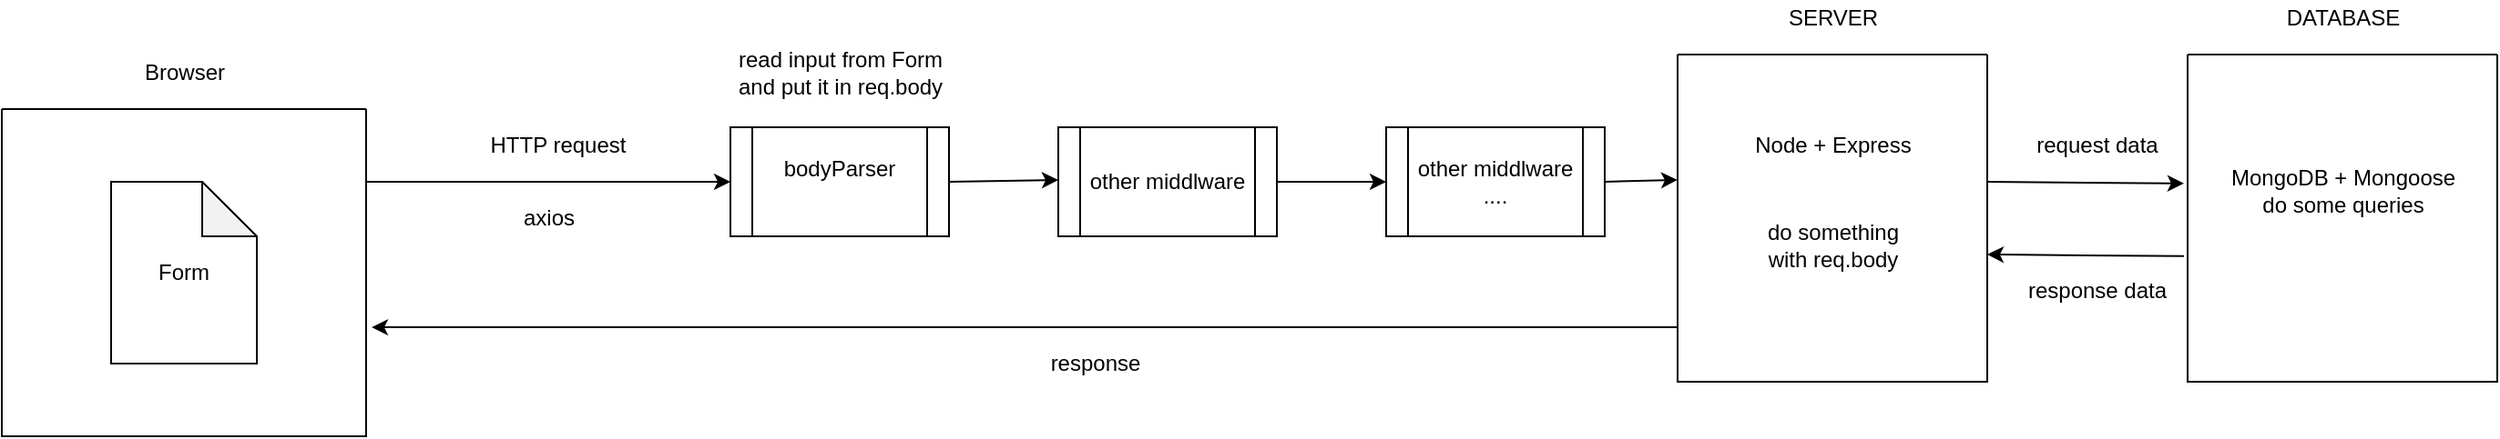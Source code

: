 <mxfile version="14.7.1" type="device"><diagram id="C5RBs43oDa-KdzZeNtuy" name="Page-1"><mxGraphModel dx="868" dy="451" grid="1" gridSize="10" guides="1" tooltips="1" connect="1" arrows="1" fold="1" page="1" pageScale="1" pageWidth="827" pageHeight="1169" math="0" shadow="0"><root><mxCell id="WIyWlLk6GJQsqaUBKTNV-0"/><mxCell id="WIyWlLk6GJQsqaUBKTNV-1" parent="WIyWlLk6GJQsqaUBKTNV-0"/><mxCell id="VZRaEKHrsbWBNOkWkLoe-0" value="" style="swimlane;startSize=0;" vertex="1" parent="WIyWlLk6GJQsqaUBKTNV-1"><mxGeometry x="40" y="80" width="200" height="180" as="geometry"/></mxCell><mxCell id="VZRaEKHrsbWBNOkWkLoe-2" value="Form" style="shape=note;whiteSpace=wrap;html=1;backgroundOutline=1;darkOpacity=0.05;" vertex="1" parent="VZRaEKHrsbWBNOkWkLoe-0"><mxGeometry x="60" y="40" width="80" height="100" as="geometry"/></mxCell><mxCell id="VZRaEKHrsbWBNOkWkLoe-3" value="" style="endArrow=classic;html=1;" edge="1" parent="WIyWlLk6GJQsqaUBKTNV-1"><mxGeometry width="50" height="50" relative="1" as="geometry"><mxPoint x="240" y="120" as="sourcePoint"/><mxPoint x="440" y="120" as="targetPoint"/></mxGeometry></mxCell><mxCell id="VZRaEKHrsbWBNOkWkLoe-4" value="HTTP request" style="text;html=1;align=center;verticalAlign=middle;resizable=0;points=[];autosize=1;strokeColor=none;" vertex="1" parent="WIyWlLk6GJQsqaUBKTNV-1"><mxGeometry x="300" y="90" width="90" height="20" as="geometry"/></mxCell><mxCell id="VZRaEKHrsbWBNOkWkLoe-5" value="&lt;div&gt;bodyParser&lt;/div&gt;&lt;div&gt;&lt;br&gt;&lt;/div&gt;" style="shape=process;whiteSpace=wrap;html=1;backgroundOutline=1;" vertex="1" parent="WIyWlLk6GJQsqaUBKTNV-1"><mxGeometry x="440" y="90" width="120" height="60" as="geometry"/></mxCell><mxCell id="VZRaEKHrsbWBNOkWkLoe-6" value="&lt;div&gt;read input from Form &lt;br&gt;&lt;/div&gt;&lt;div&gt;and put it in req.body&lt;/div&gt;" style="text;html=1;align=center;verticalAlign=middle;resizable=0;points=[];autosize=1;strokeColor=none;" vertex="1" parent="WIyWlLk6GJQsqaUBKTNV-1"><mxGeometry x="435" y="45" width="130" height="30" as="geometry"/></mxCell><mxCell id="VZRaEKHrsbWBNOkWkLoe-7" value="" style="swimlane;startSize=0;" vertex="1" parent="WIyWlLk6GJQsqaUBKTNV-1"><mxGeometry x="960" y="50" width="170" height="180" as="geometry"/></mxCell><mxCell id="VZRaEKHrsbWBNOkWkLoe-8" value="Node + Express" style="text;html=1;align=center;verticalAlign=middle;resizable=0;points=[];autosize=1;strokeColor=none;" vertex="1" parent="VZRaEKHrsbWBNOkWkLoe-7"><mxGeometry x="35" y="40" width="100" height="20" as="geometry"/></mxCell><mxCell id="VZRaEKHrsbWBNOkWkLoe-10" value="&lt;div&gt;do something&lt;/div&gt;&lt;div&gt;with req.body&lt;br&gt;&lt;/div&gt;" style="text;html=1;align=center;verticalAlign=middle;resizable=0;points=[];autosize=1;strokeColor=none;" vertex="1" parent="VZRaEKHrsbWBNOkWkLoe-7"><mxGeometry x="40" y="90" width="90" height="30" as="geometry"/></mxCell><mxCell id="VZRaEKHrsbWBNOkWkLoe-9" value="" style="endArrow=classic;html=1;" edge="1" parent="WIyWlLk6GJQsqaUBKTNV-1"><mxGeometry width="50" height="50" relative="1" as="geometry"><mxPoint x="560" y="120" as="sourcePoint"/><mxPoint x="620" y="119" as="targetPoint"/></mxGeometry></mxCell><mxCell id="VZRaEKHrsbWBNOkWkLoe-11" value="SERVER" style="text;html=1;align=center;verticalAlign=middle;resizable=0;points=[];autosize=1;strokeColor=none;" vertex="1" parent="WIyWlLk6GJQsqaUBKTNV-1"><mxGeometry x="1015" y="20" width="60" height="20" as="geometry"/></mxCell><mxCell id="VZRaEKHrsbWBNOkWkLoe-12" value="axios" style="text;html=1;align=center;verticalAlign=middle;resizable=0;points=[];autosize=1;strokeColor=none;" vertex="1" parent="WIyWlLk6GJQsqaUBKTNV-1"><mxGeometry x="320" y="130" width="40" height="20" as="geometry"/></mxCell><mxCell id="VZRaEKHrsbWBNOkWkLoe-1" value="Browser" style="text;html=1;align=center;verticalAlign=middle;resizable=0;points=[];autosize=1;strokeColor=none;" vertex="1" parent="WIyWlLk6GJQsqaUBKTNV-1"><mxGeometry x="110" y="50" width="60" height="20" as="geometry"/></mxCell><mxCell id="VZRaEKHrsbWBNOkWkLoe-16" value="" style="edgeStyle=orthogonalEdgeStyle;rounded=0;orthogonalLoop=1;jettySize=auto;html=1;exitX=1;exitY=0.5;exitDx=0;exitDy=0;" edge="1" parent="WIyWlLk6GJQsqaUBKTNV-1" source="VZRaEKHrsbWBNOkWkLoe-14" target="VZRaEKHrsbWBNOkWkLoe-15"><mxGeometry relative="1" as="geometry"><mxPoint x="850" y="250" as="sourcePoint"/></mxGeometry></mxCell><mxCell id="VZRaEKHrsbWBNOkWkLoe-14" value="other middlware" style="shape=process;whiteSpace=wrap;html=1;backgroundOutline=1;" vertex="1" parent="WIyWlLk6GJQsqaUBKTNV-1"><mxGeometry x="620" y="90" width="120" height="60" as="geometry"/></mxCell><mxCell id="VZRaEKHrsbWBNOkWkLoe-15" value="&lt;div&gt;other middlware&lt;/div&gt;&lt;div&gt;....&lt;br&gt;&lt;/div&gt;" style="shape=process;whiteSpace=wrap;html=1;backgroundOutline=1;" vertex="1" parent="WIyWlLk6GJQsqaUBKTNV-1"><mxGeometry x="800" y="90" width="120" height="60" as="geometry"/></mxCell><mxCell id="VZRaEKHrsbWBNOkWkLoe-19" value="" style="endArrow=classic;html=1;entryX=0;entryY=0.383;entryDx=0;entryDy=0;entryPerimeter=0;" edge="1" parent="WIyWlLk6GJQsqaUBKTNV-1" target="VZRaEKHrsbWBNOkWkLoe-7"><mxGeometry width="50" height="50" relative="1" as="geometry"><mxPoint x="920" y="120" as="sourcePoint"/><mxPoint x="970" y="70" as="targetPoint"/></mxGeometry></mxCell><mxCell id="VZRaEKHrsbWBNOkWkLoe-20" value="" style="swimlane;startSize=0;" vertex="1" parent="WIyWlLk6GJQsqaUBKTNV-1"><mxGeometry x="1240" y="50" width="170" height="180" as="geometry"/></mxCell><mxCell id="VZRaEKHrsbWBNOkWkLoe-24" value="&lt;div&gt;MongoDB + Mongoose&lt;/div&gt;&lt;div&gt;do some queries&lt;br&gt;&lt;/div&gt;" style="text;html=1;align=center;verticalAlign=middle;resizable=0;points=[];autosize=1;strokeColor=none;" vertex="1" parent="VZRaEKHrsbWBNOkWkLoe-20"><mxGeometry x="15" y="60" width="140" height="30" as="geometry"/></mxCell><mxCell id="VZRaEKHrsbWBNOkWkLoe-23" value="DATABASE" style="text;html=1;align=center;verticalAlign=middle;resizable=0;points=[];autosize=1;strokeColor=none;" vertex="1" parent="WIyWlLk6GJQsqaUBKTNV-1"><mxGeometry x="1290" y="20" width="70" height="20" as="geometry"/></mxCell><mxCell id="VZRaEKHrsbWBNOkWkLoe-25" value="" style="endArrow=classic;html=1;entryX=-0.012;entryY=0.394;entryDx=0;entryDy=0;entryPerimeter=0;" edge="1" parent="WIyWlLk6GJQsqaUBKTNV-1" target="VZRaEKHrsbWBNOkWkLoe-20"><mxGeometry width="50" height="50" relative="1" as="geometry"><mxPoint x="1130" y="120" as="sourcePoint"/><mxPoint x="1180" y="70" as="targetPoint"/></mxGeometry></mxCell><mxCell id="VZRaEKHrsbWBNOkWkLoe-26" value="request data" style="text;html=1;align=center;verticalAlign=middle;resizable=0;points=[];autosize=1;strokeColor=none;" vertex="1" parent="WIyWlLk6GJQsqaUBKTNV-1"><mxGeometry x="1150" y="90" width="80" height="20" as="geometry"/></mxCell><mxCell id="VZRaEKHrsbWBNOkWkLoe-30" value="" style="endArrow=classic;html=1;entryX=-0.012;entryY=0.394;entryDx=0;entryDy=0;entryPerimeter=0;" edge="1" parent="WIyWlLk6GJQsqaUBKTNV-1"><mxGeometry width="50" height="50" relative="1" as="geometry"><mxPoint x="1237.96" y="160.92" as="sourcePoint"/><mxPoint x="1130" y="160" as="targetPoint"/></mxGeometry></mxCell><mxCell id="VZRaEKHrsbWBNOkWkLoe-31" value="response data" style="text;html=1;align=center;verticalAlign=middle;resizable=0;points=[];autosize=1;strokeColor=none;" vertex="1" parent="WIyWlLk6GJQsqaUBKTNV-1"><mxGeometry x="1140" y="170" width="100" height="20" as="geometry"/></mxCell><mxCell id="VZRaEKHrsbWBNOkWkLoe-33" value="" style="endArrow=classic;html=1;entryX=1.015;entryY=0.667;entryDx=0;entryDy=0;entryPerimeter=0;" edge="1" parent="WIyWlLk6GJQsqaUBKTNV-1" target="VZRaEKHrsbWBNOkWkLoe-0"><mxGeometry width="50" height="50" relative="1" as="geometry"><mxPoint x="960" y="200" as="sourcePoint"/><mxPoint x="470" y="220" as="targetPoint"/></mxGeometry></mxCell><mxCell id="VZRaEKHrsbWBNOkWkLoe-34" value="response" style="text;html=1;align=center;verticalAlign=middle;resizable=0;points=[];autosize=1;strokeColor=none;" vertex="1" parent="WIyWlLk6GJQsqaUBKTNV-1"><mxGeometry x="605" y="210" width="70" height="20" as="geometry"/></mxCell></root></mxGraphModel></diagram></mxfile>